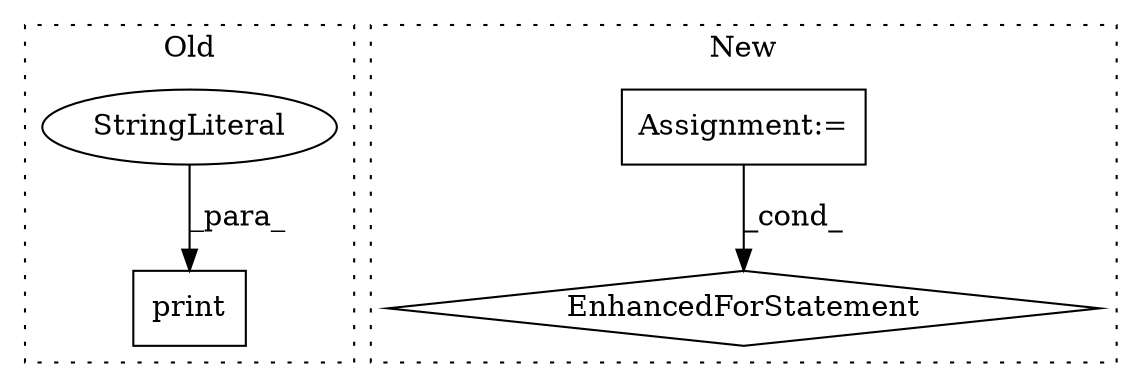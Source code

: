 digraph G {
subgraph cluster0 {
1 [label="print" a="32" s="3772,3793" l="6,1" shape="box"];
4 [label="StringLiteral" a="45" s="3778" l="15" shape="ellipse"];
label = "Old";
style="dotted";
}
subgraph cluster1 {
2 [label="EnhancedForStatement" a="70" s="2823,2963" l="92,2" shape="diamond"];
3 [label="Assignment:=" a="7" s="2609" l="16" shape="box"];
label = "New";
style="dotted";
}
3 -> 2 [label="_cond_"];
4 -> 1 [label="_para_"];
}